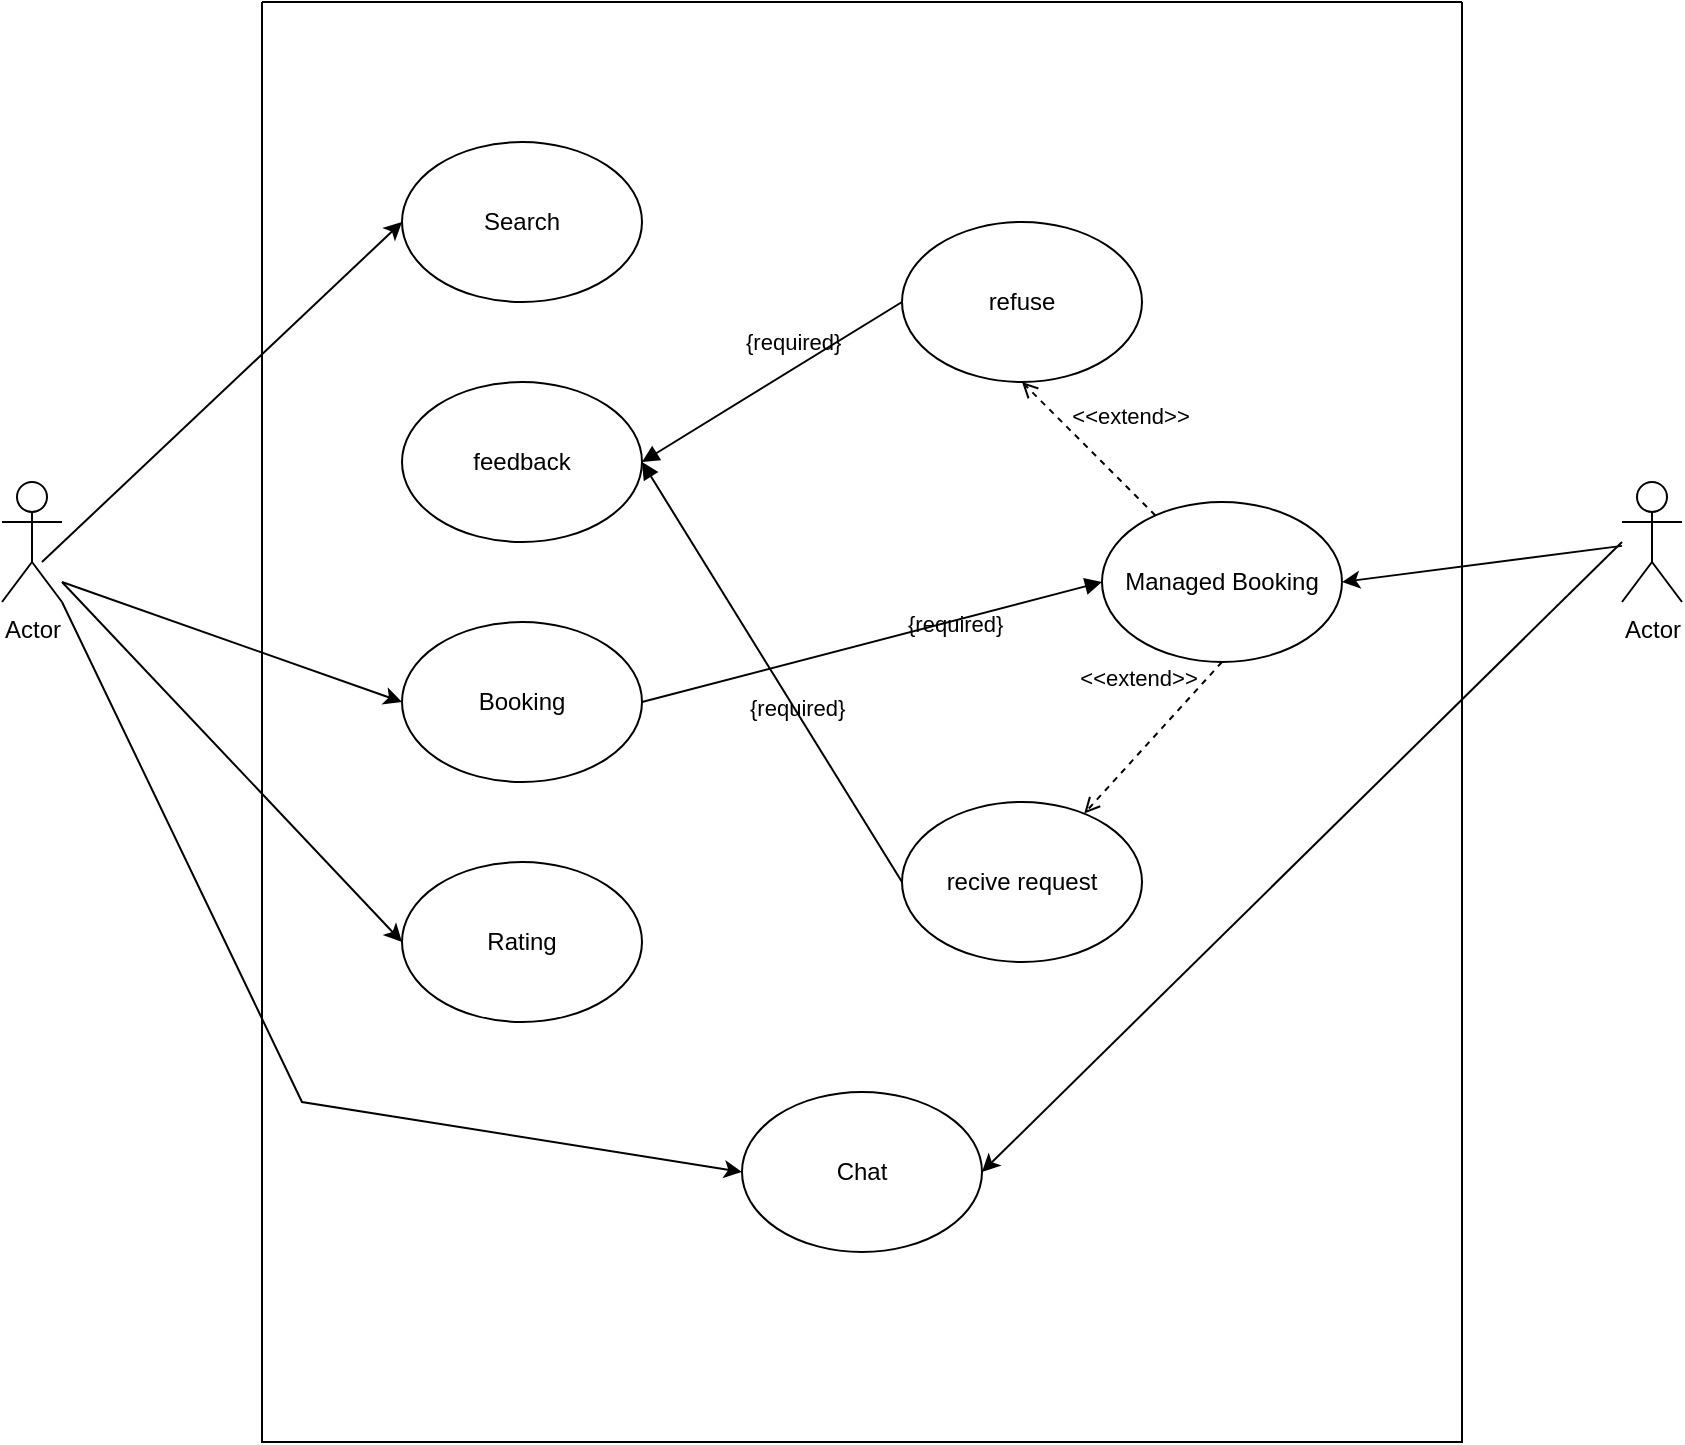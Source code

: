 <mxfile version="22.1.18" type="github">
  <diagram name="Trang-1" id="YuaQtgo_C4i_mVFzDskZ">
    <mxGraphModel dx="1434" dy="772" grid="1" gridSize="10" guides="1" tooltips="1" connect="1" arrows="1" fold="1" page="1" pageScale="1" pageWidth="827" pageHeight="1169" math="0" shadow="0">
      <root>
        <mxCell id="0" />
        <mxCell id="1" parent="0" />
        <mxCell id="mVtAMxZbRm094sapML7O-1" value="Actor" style="shape=umlActor;verticalLabelPosition=bottom;verticalAlign=top;html=1;outlineConnect=0;" vertex="1" parent="1">
          <mxGeometry x="40" y="280" width="30" height="60" as="geometry" />
        </mxCell>
        <mxCell id="mVtAMxZbRm094sapML7O-3" value="" style="swimlane;startSize=0;" vertex="1" parent="1">
          <mxGeometry x="170" y="40" width="600" height="720" as="geometry">
            <mxRectangle x="170" y="40" width="50" height="40" as="alternateBounds" />
          </mxGeometry>
        </mxCell>
        <mxCell id="mVtAMxZbRm094sapML7O-4" value="Search" style="ellipse;whiteSpace=wrap;html=1;" vertex="1" parent="mVtAMxZbRm094sapML7O-3">
          <mxGeometry x="70" y="70" width="120" height="80" as="geometry" />
        </mxCell>
        <mxCell id="mVtAMxZbRm094sapML7O-5" value="Booking" style="ellipse;whiteSpace=wrap;html=1;" vertex="1" parent="mVtAMxZbRm094sapML7O-3">
          <mxGeometry x="70" y="310" width="120" height="80" as="geometry" />
        </mxCell>
        <mxCell id="mVtAMxZbRm094sapML7O-9" value="Rating" style="ellipse;whiteSpace=wrap;html=1;" vertex="1" parent="mVtAMxZbRm094sapML7O-3">
          <mxGeometry x="70" y="430" width="120" height="80" as="geometry" />
        </mxCell>
        <mxCell id="mVtAMxZbRm094sapML7O-10" value="Chat" style="ellipse;whiteSpace=wrap;html=1;" vertex="1" parent="mVtAMxZbRm094sapML7O-3">
          <mxGeometry x="240" y="545" width="120" height="80" as="geometry" />
        </mxCell>
        <mxCell id="mVtAMxZbRm094sapML7O-20" value="{required}" style="html=1;verticalAlign=bottom;labelBackgroundColor=none;endArrow=block;endFill=1;endSize=6;align=left;rounded=0;exitX=1;exitY=0.5;exitDx=0;exitDy=0;entryX=0;entryY=0.5;entryDx=0;entryDy=0;" edge="1" parent="mVtAMxZbRm094sapML7O-3" source="mVtAMxZbRm094sapML7O-5" target="mVtAMxZbRm094sapML7O-21">
          <mxGeometry x="0.133" y="-4" relative="1" as="geometry">
            <mxPoint x="200" y="279.5" as="sourcePoint" />
            <mxPoint x="320" y="280" as="targetPoint" />
            <mxPoint as="offset" />
          </mxGeometry>
        </mxCell>
        <mxCell id="mVtAMxZbRm094sapML7O-21" value="Managed Booking" style="ellipse;whiteSpace=wrap;html=1;" vertex="1" parent="mVtAMxZbRm094sapML7O-3">
          <mxGeometry x="420" y="250" width="120" height="80" as="geometry" />
        </mxCell>
        <mxCell id="mVtAMxZbRm094sapML7O-26" value="refuse" style="ellipse;whiteSpace=wrap;html=1;" vertex="1" parent="mVtAMxZbRm094sapML7O-3">
          <mxGeometry x="320" y="110" width="120" height="80" as="geometry" />
        </mxCell>
        <mxCell id="mVtAMxZbRm094sapML7O-28" value="feedback" style="ellipse;whiteSpace=wrap;html=1;" vertex="1" parent="mVtAMxZbRm094sapML7O-3">
          <mxGeometry x="70" y="190" width="120" height="80" as="geometry" />
        </mxCell>
        <mxCell id="mVtAMxZbRm094sapML7O-29" value="{required}" style="html=1;verticalAlign=bottom;labelBackgroundColor=none;endArrow=block;endFill=1;endSize=6;align=left;rounded=0;exitX=0;exitY=0.5;exitDx=0;exitDy=0;entryX=1;entryY=0.5;entryDx=0;entryDy=0;" edge="1" parent="mVtAMxZbRm094sapML7O-3" source="mVtAMxZbRm094sapML7O-26" target="mVtAMxZbRm094sapML7O-28">
          <mxGeometry x="0.092" y="-17" relative="1" as="geometry">
            <mxPoint x="160" y="360" as="sourcePoint" />
            <mxPoint x="320" y="360" as="targetPoint" />
            <mxPoint as="offset" />
          </mxGeometry>
        </mxCell>
        <mxCell id="mVtAMxZbRm094sapML7O-30" value="recive request" style="ellipse;whiteSpace=wrap;html=1;" vertex="1" parent="mVtAMxZbRm094sapML7O-3">
          <mxGeometry x="320" y="400" width="120" height="80" as="geometry" />
        </mxCell>
        <mxCell id="mVtAMxZbRm094sapML7O-33" value="{required}" style="html=1;verticalAlign=bottom;labelBackgroundColor=none;endArrow=block;endFill=1;endSize=6;align=left;rounded=0;exitX=0;exitY=0.5;exitDx=0;exitDy=0;entryX=1;entryY=0.5;entryDx=0;entryDy=0;" edge="1" parent="mVtAMxZbRm094sapML7O-3" source="mVtAMxZbRm094sapML7O-30" target="mVtAMxZbRm094sapML7O-28">
          <mxGeometry x="-0.128" y="25" relative="1" as="geometry">
            <mxPoint x="330" y="160" as="sourcePoint" />
            <mxPoint x="220" y="240" as="targetPoint" />
            <mxPoint as="offset" />
          </mxGeometry>
        </mxCell>
        <mxCell id="mVtAMxZbRm094sapML7O-35" value="&amp;lt;&amp;lt;extend&amp;gt;&amp;gt;" style="html=1;verticalAlign=bottom;labelBackgroundColor=none;endArrow=open;endFill=0;dashed=1;rounded=0;entryX=0.5;entryY=1;entryDx=0;entryDy=0;" edge="1" parent="mVtAMxZbRm094sapML7O-3" source="mVtAMxZbRm094sapML7O-21" target="mVtAMxZbRm094sapML7O-26">
          <mxGeometry x="-0.2" y="-20" width="160" relative="1" as="geometry">
            <mxPoint x="160" y="360" as="sourcePoint" />
            <mxPoint x="320" y="360" as="targetPoint" />
            <mxPoint as="offset" />
          </mxGeometry>
        </mxCell>
        <mxCell id="mVtAMxZbRm094sapML7O-36" value="&amp;lt;&amp;lt;extend&amp;gt;&amp;gt;" style="html=1;verticalAlign=bottom;labelBackgroundColor=none;endArrow=open;endFill=0;dashed=1;rounded=0;exitX=0.5;exitY=1;exitDx=0;exitDy=0;" edge="1" parent="mVtAMxZbRm094sapML7O-3" source="mVtAMxZbRm094sapML7O-21" target="mVtAMxZbRm094sapML7O-30">
          <mxGeometry x="-0.2" y="-20" width="160" relative="1" as="geometry">
            <mxPoint x="390" y="250" as="sourcePoint" />
            <mxPoint x="390" y="200" as="targetPoint" />
            <mxPoint as="offset" />
          </mxGeometry>
        </mxCell>
        <mxCell id="mVtAMxZbRm094sapML7O-12" value="Actor" style="shape=umlActor;verticalLabelPosition=bottom;verticalAlign=top;html=1;outlineConnect=0;" vertex="1" parent="1">
          <mxGeometry x="850" y="280" width="30" height="60" as="geometry" />
        </mxCell>
        <mxCell id="mVtAMxZbRm094sapML7O-14" value="" style="endArrow=classic;html=1;rounded=0;entryX=0;entryY=0.5;entryDx=0;entryDy=0;" edge="1" parent="1" target="mVtAMxZbRm094sapML7O-4">
          <mxGeometry width="50" height="50" relative="1" as="geometry">
            <mxPoint x="60" y="320" as="sourcePoint" />
            <mxPoint x="110" y="270" as="targetPoint" />
          </mxGeometry>
        </mxCell>
        <mxCell id="mVtAMxZbRm094sapML7O-17" value="" style="endArrow=classic;html=1;rounded=0;entryX=0;entryY=0.5;entryDx=0;entryDy=0;" edge="1" parent="1" target="mVtAMxZbRm094sapML7O-5">
          <mxGeometry width="50" height="50" relative="1" as="geometry">
            <mxPoint x="70" y="330" as="sourcePoint" />
            <mxPoint x="250" y="160" as="targetPoint" />
          </mxGeometry>
        </mxCell>
        <mxCell id="mVtAMxZbRm094sapML7O-18" value="" style="endArrow=classic;html=1;rounded=0;entryX=0;entryY=0.5;entryDx=0;entryDy=0;" edge="1" parent="1" target="mVtAMxZbRm094sapML7O-9">
          <mxGeometry width="50" height="50" relative="1" as="geometry">
            <mxPoint x="70" y="330" as="sourcePoint" />
            <mxPoint x="260" y="170" as="targetPoint" />
          </mxGeometry>
        </mxCell>
        <mxCell id="mVtAMxZbRm094sapML7O-19" value="" style="endArrow=classic;html=1;rounded=0;entryX=0;entryY=0.5;entryDx=0;entryDy=0;" edge="1" parent="1" target="mVtAMxZbRm094sapML7O-10">
          <mxGeometry width="50" height="50" relative="1" as="geometry">
            <mxPoint x="70" y="340" as="sourcePoint" />
            <mxPoint x="250" y="170" as="targetPoint" />
            <Array as="points">
              <mxPoint x="190" y="590" />
            </Array>
          </mxGeometry>
        </mxCell>
        <mxCell id="mVtAMxZbRm094sapML7O-22" value="" style="endArrow=classic;html=1;rounded=0;entryX=1;entryY=0.5;entryDx=0;entryDy=0;" edge="1" parent="1" source="mVtAMxZbRm094sapML7O-12" target="mVtAMxZbRm094sapML7O-21">
          <mxGeometry width="50" height="50" relative="1" as="geometry">
            <mxPoint x="390" y="420" as="sourcePoint" />
            <mxPoint x="440" y="370" as="targetPoint" />
          </mxGeometry>
        </mxCell>
        <mxCell id="mVtAMxZbRm094sapML7O-34" value="" style="endArrow=classic;html=1;rounded=0;entryX=1;entryY=0.5;entryDx=0;entryDy=0;" edge="1" parent="1" target="mVtAMxZbRm094sapML7O-10">
          <mxGeometry width="50" height="50" relative="1" as="geometry">
            <mxPoint x="850" y="310" as="sourcePoint" />
            <mxPoint x="620" y="330" as="targetPoint" />
            <Array as="points" />
          </mxGeometry>
        </mxCell>
      </root>
    </mxGraphModel>
  </diagram>
</mxfile>
